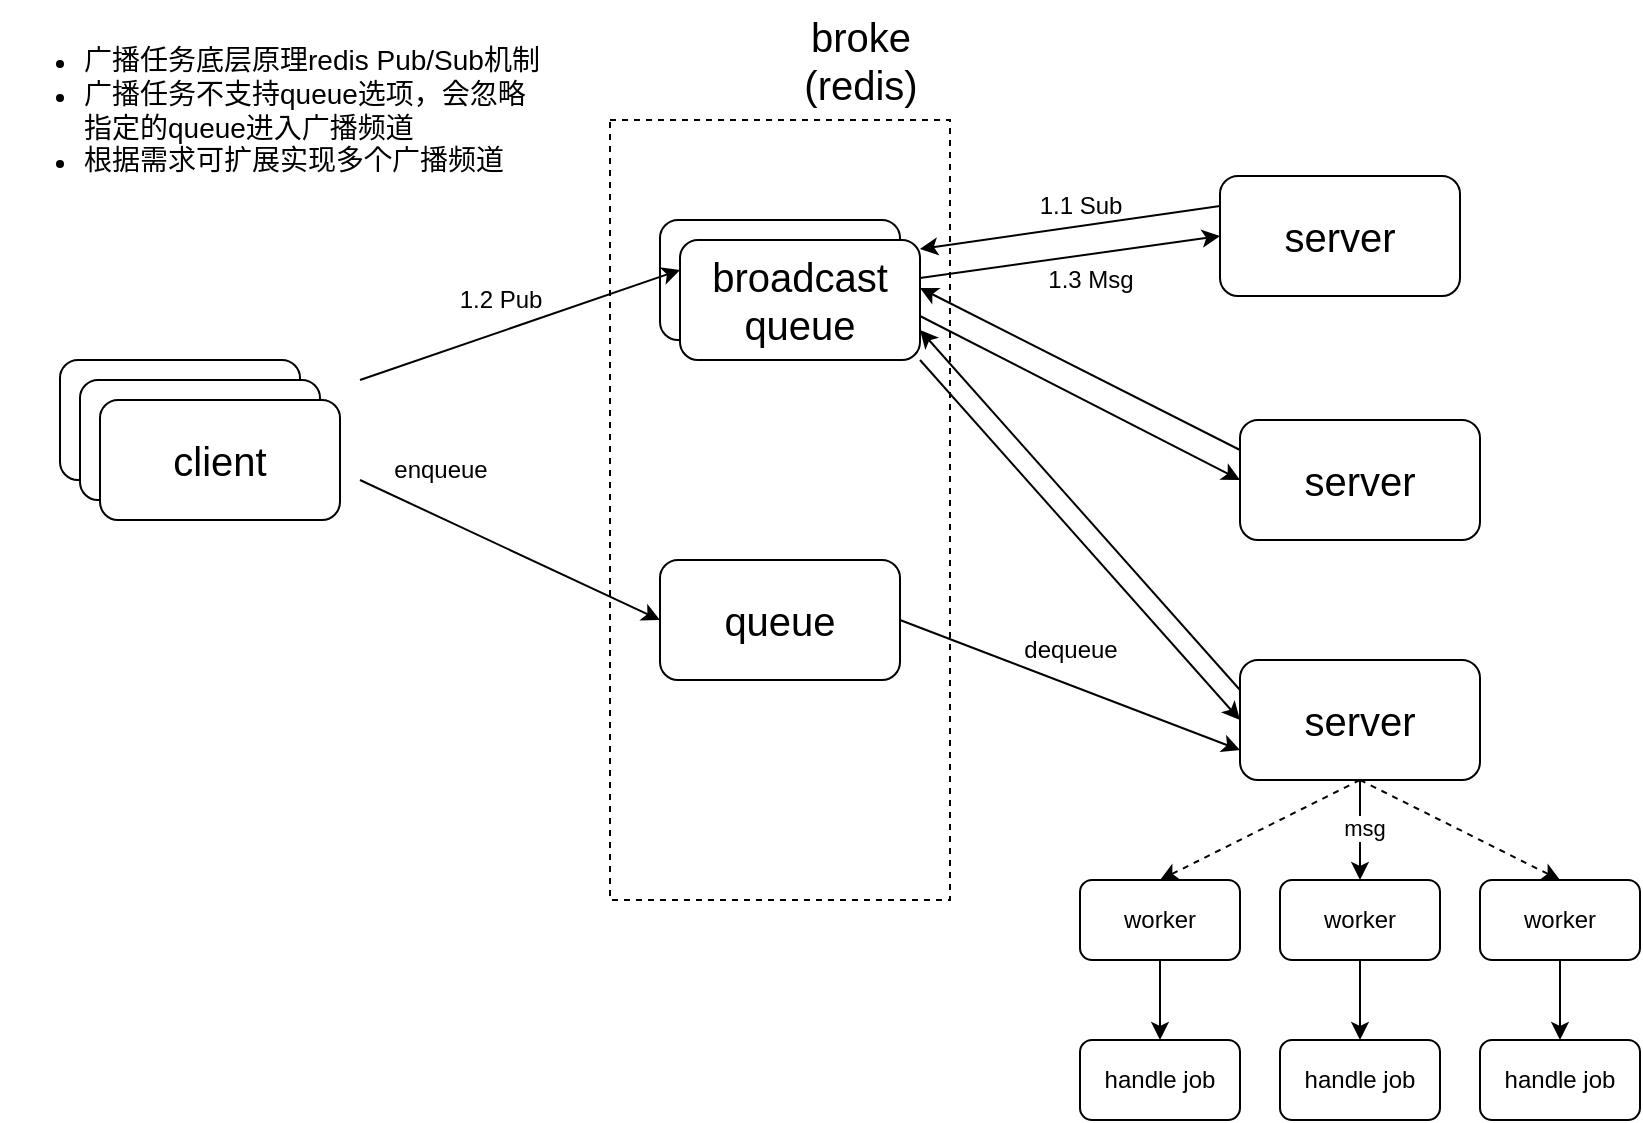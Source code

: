 <mxfile version="24.6.3" type="github">
  <diagram name="第 1 页" id="n6j9qipEwyy2HWRYDnU-">
    <mxGraphModel dx="984" dy="626" grid="1" gridSize="10" guides="1" tooltips="1" connect="1" arrows="1" fold="1" page="1" pageScale="1" pageWidth="827" pageHeight="1169" math="0" shadow="0">
      <root>
        <mxCell id="0" />
        <mxCell id="1" parent="0" />
        <mxCell id="8MAJuyJdemvt7GlDl6pf-3" value="" style="rounded=0;whiteSpace=wrap;html=1;dashed=1;fillColor=none;" vertex="1" parent="1">
          <mxGeometry x="335" y="90" width="170" height="390" as="geometry" />
        </mxCell>
        <mxCell id="8MAJuyJdemvt7GlDl6pf-1" value="&lt;font style=&quot;font-size: 20px;&quot;&gt;server&lt;/font&gt;" style="rounded=1;whiteSpace=wrap;html=1;" vertex="1" parent="1">
          <mxGeometry x="640" y="118" width="120" height="60" as="geometry" />
        </mxCell>
        <mxCell id="8MAJuyJdemvt7GlDl6pf-2" value="&lt;font style=&quot;font-size: 20px;&quot;&gt;client&lt;/font&gt;" style="rounded=1;whiteSpace=wrap;html=1;" vertex="1" parent="1">
          <mxGeometry x="60" y="210" width="120" height="60" as="geometry" />
        </mxCell>
        <mxCell id="8MAJuyJdemvt7GlDl6pf-6" value="&lt;font style=&quot;font-size: 20px;&quot;&gt;broadcast queue&lt;/font&gt;" style="rounded=1;whiteSpace=wrap;html=1;" vertex="1" parent="1">
          <mxGeometry x="360" y="140" width="120" height="60" as="geometry" />
        </mxCell>
        <mxCell id="8MAJuyJdemvt7GlDl6pf-66" style="rounded=0;orthogonalLoop=1;jettySize=auto;html=1;exitX=1;exitY=0.5;exitDx=0;exitDy=0;entryX=0;entryY=0.75;entryDx=0;entryDy=0;" edge="1" parent="1" source="8MAJuyJdemvt7GlDl6pf-8" target="8MAJuyJdemvt7GlDl6pf-11">
          <mxGeometry relative="1" as="geometry" />
        </mxCell>
        <mxCell id="8MAJuyJdemvt7GlDl6pf-8" value="&lt;font style=&quot;font-size: 20px;&quot;&gt;queue&lt;/font&gt;" style="rounded=1;whiteSpace=wrap;html=1;" vertex="1" parent="1">
          <mxGeometry x="360" y="310" width="120" height="60" as="geometry" />
        </mxCell>
        <mxCell id="8MAJuyJdemvt7GlDl6pf-10" value="&lt;font style=&quot;font-size: 20px;&quot;&gt;server&lt;/font&gt;" style="rounded=1;whiteSpace=wrap;html=1;" vertex="1" parent="1">
          <mxGeometry x="650" y="240" width="120" height="60" as="geometry" />
        </mxCell>
        <mxCell id="8MAJuyJdemvt7GlDl6pf-52" style="rounded=0;orthogonalLoop=1;jettySize=auto;html=1;exitX=0;exitY=0.25;exitDx=0;exitDy=0;entryX=1;entryY=0.75;entryDx=0;entryDy=0;" edge="1" parent="1" source="8MAJuyJdemvt7GlDl6pf-11" target="8MAJuyJdemvt7GlDl6pf-20">
          <mxGeometry relative="1" as="geometry" />
        </mxCell>
        <mxCell id="8MAJuyJdemvt7GlDl6pf-75" style="edgeStyle=orthogonalEdgeStyle;rounded=0;orthogonalLoop=1;jettySize=auto;html=1;exitX=0.5;exitY=1;exitDx=0;exitDy=0;entryX=0.5;entryY=0;entryDx=0;entryDy=0;" edge="1" parent="1" source="8MAJuyJdemvt7GlDl6pf-11" target="8MAJuyJdemvt7GlDl6pf-68">
          <mxGeometry relative="1" as="geometry" />
        </mxCell>
        <mxCell id="8MAJuyJdemvt7GlDl6pf-78" value="msg" style="edgeLabel;html=1;align=center;verticalAlign=middle;resizable=0;points=[];" vertex="1" connectable="0" parent="8MAJuyJdemvt7GlDl6pf-75">
          <mxGeometry x="-0.06" y="2" relative="1" as="geometry">
            <mxPoint as="offset" />
          </mxGeometry>
        </mxCell>
        <mxCell id="8MAJuyJdemvt7GlDl6pf-76" style="rounded=0;orthogonalLoop=1;jettySize=auto;html=1;exitX=0.5;exitY=1;exitDx=0;exitDy=0;entryX=0.5;entryY=0;entryDx=0;entryDy=0;dashed=1;" edge="1" parent="1" source="8MAJuyJdemvt7GlDl6pf-11" target="8MAJuyJdemvt7GlDl6pf-72">
          <mxGeometry relative="1" as="geometry">
            <mxPoint x="640" y="530" as="targetPoint" />
          </mxGeometry>
        </mxCell>
        <mxCell id="8MAJuyJdemvt7GlDl6pf-77" style="rounded=0;orthogonalLoop=1;jettySize=auto;html=1;exitX=0.5;exitY=1;exitDx=0;exitDy=0;entryX=0.5;entryY=0;entryDx=0;entryDy=0;dashed=1;" edge="1" parent="1" source="8MAJuyJdemvt7GlDl6pf-11" target="8MAJuyJdemvt7GlDl6pf-73">
          <mxGeometry relative="1" as="geometry" />
        </mxCell>
        <mxCell id="8MAJuyJdemvt7GlDl6pf-11" value="&lt;font style=&quot;font-size: 20px;&quot;&gt;server&lt;/font&gt;" style="rounded=1;whiteSpace=wrap;html=1;" vertex="1" parent="1">
          <mxGeometry x="650" y="360" width="120" height="60" as="geometry" />
        </mxCell>
        <mxCell id="8MAJuyJdemvt7GlDl6pf-13" value="&lt;font style=&quot;font-size: 20px;&quot;&gt;client&lt;/font&gt;" style="rounded=1;whiteSpace=wrap;html=1;" vertex="1" parent="1">
          <mxGeometry x="70" y="220" width="120" height="60" as="geometry" />
        </mxCell>
        <mxCell id="8MAJuyJdemvt7GlDl6pf-14" value="&lt;font style=&quot;font-size: 20px;&quot;&gt;client&lt;/font&gt;" style="rounded=1;whiteSpace=wrap;html=1;" vertex="1" parent="1">
          <mxGeometry x="80" y="230" width="120" height="60" as="geometry" />
        </mxCell>
        <mxCell id="8MAJuyJdemvt7GlDl6pf-19" value="&lt;ul&gt;&lt;li&gt;&lt;font style=&quot;font-size: 14px;&quot;&gt;广播任务底层原理redis Pub/Sub机制&lt;/font&gt;&lt;/li&gt;&lt;li&gt;&lt;font style=&quot;font-size: 14px;&quot;&gt;广播任务不支持queue选项，会忽略指定的queue进入广播频道&lt;/font&gt;&lt;/li&gt;&lt;li&gt;&lt;span style=&quot;font-size: 14px;&quot;&gt;根据需求可扩展实现多个广播频道&lt;/span&gt;&lt;/li&gt;&lt;/ul&gt;" style="text;html=1;align=left;verticalAlign=middle;whiteSpace=wrap;rounded=0;" vertex="1" parent="1">
          <mxGeometry x="30" y="40" width="270" height="90" as="geometry" />
        </mxCell>
        <mxCell id="8MAJuyJdemvt7GlDl6pf-28" style="rounded=0;orthogonalLoop=1;jettySize=auto;html=1;exitX=1;exitY=0.25;exitDx=0;exitDy=0;entryX=0;entryY=0.5;entryDx=0;entryDy=0;" edge="1" parent="1" target="8MAJuyJdemvt7GlDl6pf-1">
          <mxGeometry relative="1" as="geometry">
            <mxPoint x="490" y="169" as="sourcePoint" />
            <mxPoint x="600" y="154" as="targetPoint" />
          </mxGeometry>
        </mxCell>
        <mxCell id="8MAJuyJdemvt7GlDl6pf-30" style="rounded=0;orthogonalLoop=1;jettySize=auto;html=1;exitX=0;exitY=0.25;exitDx=0;exitDy=0;entryX=0;entryY=0.5;entryDx=0;entryDy=0;" edge="1" parent="1" source="8MAJuyJdemvt7GlDl6pf-10">
          <mxGeometry relative="1" as="geometry">
            <mxPoint x="600" y="264" as="sourcePoint" />
            <mxPoint x="490" y="174" as="targetPoint" />
          </mxGeometry>
        </mxCell>
        <mxCell id="8MAJuyJdemvt7GlDl6pf-53" style="rounded=0;orthogonalLoop=1;jettySize=auto;html=1;exitX=1;exitY=1;exitDx=0;exitDy=0;entryX=0;entryY=0.5;entryDx=0;entryDy=0;endArrow=classic;endFill=1;" edge="1" parent="1" source="8MAJuyJdemvt7GlDl6pf-20" target="8MAJuyJdemvt7GlDl6pf-11">
          <mxGeometry relative="1" as="geometry" />
        </mxCell>
        <mxCell id="8MAJuyJdemvt7GlDl6pf-20" value="&lt;font style=&quot;font-size: 20px;&quot;&gt;broadcast queue&lt;/font&gt;" style="rounded=1;whiteSpace=wrap;html=1;" vertex="1" parent="1">
          <mxGeometry x="370" y="150" width="120" height="60" as="geometry" />
        </mxCell>
        <mxCell id="8MAJuyJdemvt7GlDl6pf-23" value="" style="endArrow=classic;html=1;rounded=0;entryX=0;entryY=0.25;entryDx=0;entryDy=0;" edge="1" parent="1" target="8MAJuyJdemvt7GlDl6pf-20">
          <mxGeometry width="50" height="50" relative="1" as="geometry">
            <mxPoint x="210" y="220" as="sourcePoint" />
            <mxPoint x="320" y="170" as="targetPoint" />
          </mxGeometry>
        </mxCell>
        <mxCell id="8MAJuyJdemvt7GlDl6pf-26" value="" style="endArrow=classic;html=1;rounded=0;entryX=0;entryY=0.5;entryDx=0;entryDy=0;" edge="1" parent="1" target="8MAJuyJdemvt7GlDl6pf-8">
          <mxGeometry width="50" height="50" relative="1" as="geometry">
            <mxPoint x="210" y="270" as="sourcePoint" />
            <mxPoint x="320" y="280" as="targetPoint" />
          </mxGeometry>
        </mxCell>
        <mxCell id="8MAJuyJdemvt7GlDl6pf-27" value="&lt;font style=&quot;font-size: 20px;&quot;&gt;broke&lt;/font&gt;&lt;div style=&quot;font-size: 20px;&quot;&gt;&lt;font style=&quot;font-size: 20px;&quot;&gt;(redis)&lt;/font&gt;&lt;/div&gt;" style="text;html=1;align=center;verticalAlign=middle;resizable=0;points=[];autosize=1;strokeColor=none;fillColor=none;" vertex="1" parent="1">
          <mxGeometry x="420" y="30" width="80" height="60" as="geometry" />
        </mxCell>
        <mxCell id="8MAJuyJdemvt7GlDl6pf-36" style="rounded=0;orthogonalLoop=1;jettySize=auto;html=1;exitX=0;exitY=0.25;exitDx=0;exitDy=0;entryX=0;entryY=0.5;entryDx=0;entryDy=0;movable=1;resizable=1;rotatable=1;deletable=1;editable=1;locked=0;connectable=1;" edge="1" parent="1" source="8MAJuyJdemvt7GlDl6pf-1">
          <mxGeometry relative="1" as="geometry">
            <mxPoint x="600" y="139.5" as="sourcePoint" />
            <mxPoint x="490" y="154.5" as="targetPoint" />
          </mxGeometry>
        </mxCell>
        <mxCell id="8MAJuyJdemvt7GlDl6pf-41" style="rounded=0;orthogonalLoop=1;jettySize=auto;html=1;exitX=1;exitY=0.5;exitDx=0;exitDy=0;entryX=0;entryY=0.5;entryDx=0;entryDy=0;" edge="1" parent="1" target="8MAJuyJdemvt7GlDl6pf-10">
          <mxGeometry relative="1" as="geometry">
            <mxPoint x="490" y="188" as="sourcePoint" />
            <mxPoint x="600" y="278" as="targetPoint" />
          </mxGeometry>
        </mxCell>
        <mxCell id="8MAJuyJdemvt7GlDl6pf-56" value="1.2 Pub" style="text;html=1;align=center;verticalAlign=middle;resizable=0;points=[];autosize=1;strokeColor=none;fillColor=none;" vertex="1" parent="1">
          <mxGeometry x="250" y="165" width="60" height="30" as="geometry" />
        </mxCell>
        <mxCell id="8MAJuyJdemvt7GlDl6pf-57" value="1.1 Sub" style="text;html=1;align=center;verticalAlign=middle;resizable=0;points=[];autosize=1;strokeColor=none;fillColor=none;" vertex="1" parent="1">
          <mxGeometry x="540" y="118" width="60" height="30" as="geometry" />
        </mxCell>
        <mxCell id="8MAJuyJdemvt7GlDl6pf-61" value="1.3 Msg" style="text;html=1;align=center;verticalAlign=middle;resizable=0;points=[];autosize=1;strokeColor=none;fillColor=none;" vertex="1" parent="1">
          <mxGeometry x="540" y="155" width="70" height="30" as="geometry" />
        </mxCell>
        <mxCell id="8MAJuyJdemvt7GlDl6pf-64" value="enqueue" style="text;html=1;align=center;verticalAlign=middle;resizable=0;points=[];autosize=1;strokeColor=none;fillColor=none;" vertex="1" parent="1">
          <mxGeometry x="215" y="250" width="70" height="30" as="geometry" />
        </mxCell>
        <mxCell id="8MAJuyJdemvt7GlDl6pf-67" value="dequeue" style="text;html=1;align=center;verticalAlign=middle;resizable=0;points=[];autosize=1;strokeColor=none;fillColor=none;" vertex="1" parent="1">
          <mxGeometry x="530" y="340" width="70" height="30" as="geometry" />
        </mxCell>
        <mxCell id="8MAJuyJdemvt7GlDl6pf-80" value="" style="edgeStyle=orthogonalEdgeStyle;rounded=0;orthogonalLoop=1;jettySize=auto;html=1;" edge="1" parent="1" source="8MAJuyJdemvt7GlDl6pf-68" target="8MAJuyJdemvt7GlDl6pf-79">
          <mxGeometry relative="1" as="geometry" />
        </mxCell>
        <mxCell id="8MAJuyJdemvt7GlDl6pf-68" value="worker" style="rounded=1;whiteSpace=wrap;html=1;" vertex="1" parent="1">
          <mxGeometry x="670" y="470" width="80" height="40" as="geometry" />
        </mxCell>
        <mxCell id="8MAJuyJdemvt7GlDl6pf-84" value="" style="edgeStyle=orthogonalEdgeStyle;rounded=0;orthogonalLoop=1;jettySize=auto;html=1;" edge="1" parent="1" source="8MAJuyJdemvt7GlDl6pf-72" target="8MAJuyJdemvt7GlDl6pf-83">
          <mxGeometry relative="1" as="geometry" />
        </mxCell>
        <mxCell id="8MAJuyJdemvt7GlDl6pf-72" value="worker" style="rounded=1;whiteSpace=wrap;html=1;" vertex="1" parent="1">
          <mxGeometry x="570" y="470" width="80" height="40" as="geometry" />
        </mxCell>
        <mxCell id="8MAJuyJdemvt7GlDl6pf-86" value="" style="edgeStyle=orthogonalEdgeStyle;rounded=0;orthogonalLoop=1;jettySize=auto;html=1;" edge="1" parent="1" source="8MAJuyJdemvt7GlDl6pf-73" target="8MAJuyJdemvt7GlDl6pf-85">
          <mxGeometry relative="1" as="geometry" />
        </mxCell>
        <mxCell id="8MAJuyJdemvt7GlDl6pf-73" value="worker" style="rounded=1;whiteSpace=wrap;html=1;" vertex="1" parent="1">
          <mxGeometry x="770" y="470" width="80" height="40" as="geometry" />
        </mxCell>
        <mxCell id="8MAJuyJdemvt7GlDl6pf-79" value="handle job" style="rounded=1;whiteSpace=wrap;html=1;" vertex="1" parent="1">
          <mxGeometry x="670" y="550" width="80" height="40" as="geometry" />
        </mxCell>
        <mxCell id="8MAJuyJdemvt7GlDl6pf-83" value="handle job" style="rounded=1;whiteSpace=wrap;html=1;" vertex="1" parent="1">
          <mxGeometry x="570" y="550" width="80" height="40" as="geometry" />
        </mxCell>
        <mxCell id="8MAJuyJdemvt7GlDl6pf-85" value="handle job" style="rounded=1;whiteSpace=wrap;html=1;" vertex="1" parent="1">
          <mxGeometry x="770" y="550" width="80" height="40" as="geometry" />
        </mxCell>
      </root>
    </mxGraphModel>
  </diagram>
</mxfile>
